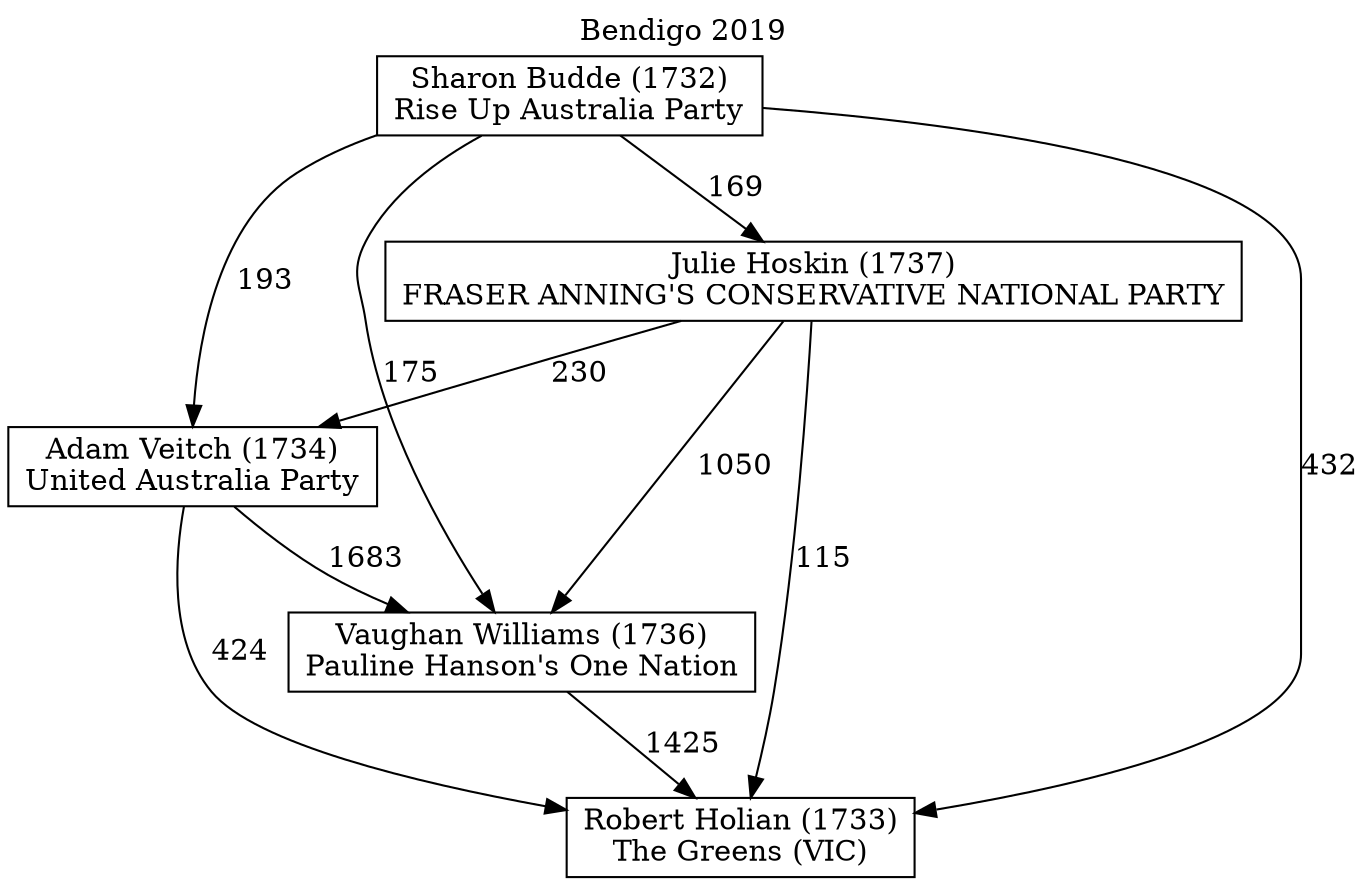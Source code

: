 // House preference flow
digraph "Robert Holian (1733)_Bendigo_2019" {
	graph [label="Bendigo 2019" labelloc=t mclimit=10]
	node [shape=box]
	"Adam Veitch (1734)" [label="Adam Veitch (1734)
United Australia Party"]
	"Julie Hoskin (1737)" [label="Julie Hoskin (1737)
FRASER ANNING'S CONSERVATIVE NATIONAL PARTY"]
	"Robert Holian (1733)" [label="Robert Holian (1733)
The Greens (VIC)"]
	"Sharon Budde (1732)" [label="Sharon Budde (1732)
Rise Up Australia Party"]
	"Vaughan Williams (1736)" [label="Vaughan Williams (1736)
Pauline Hanson's One Nation"]
	"Adam Veitch (1734)" -> "Robert Holian (1733)" [label=424]
	"Adam Veitch (1734)" -> "Vaughan Williams (1736)" [label=1683]
	"Julie Hoskin (1737)" -> "Adam Veitch (1734)" [label=230]
	"Julie Hoskin (1737)" -> "Robert Holian (1733)" [label=115]
	"Julie Hoskin (1737)" -> "Vaughan Williams (1736)" [label=1050]
	"Sharon Budde (1732)" -> "Adam Veitch (1734)" [label=193]
	"Sharon Budde (1732)" -> "Julie Hoskin (1737)" [label=169]
	"Sharon Budde (1732)" -> "Robert Holian (1733)" [label=432]
	"Sharon Budde (1732)" -> "Vaughan Williams (1736)" [label=175]
	"Vaughan Williams (1736)" -> "Robert Holian (1733)" [label=1425]
}
